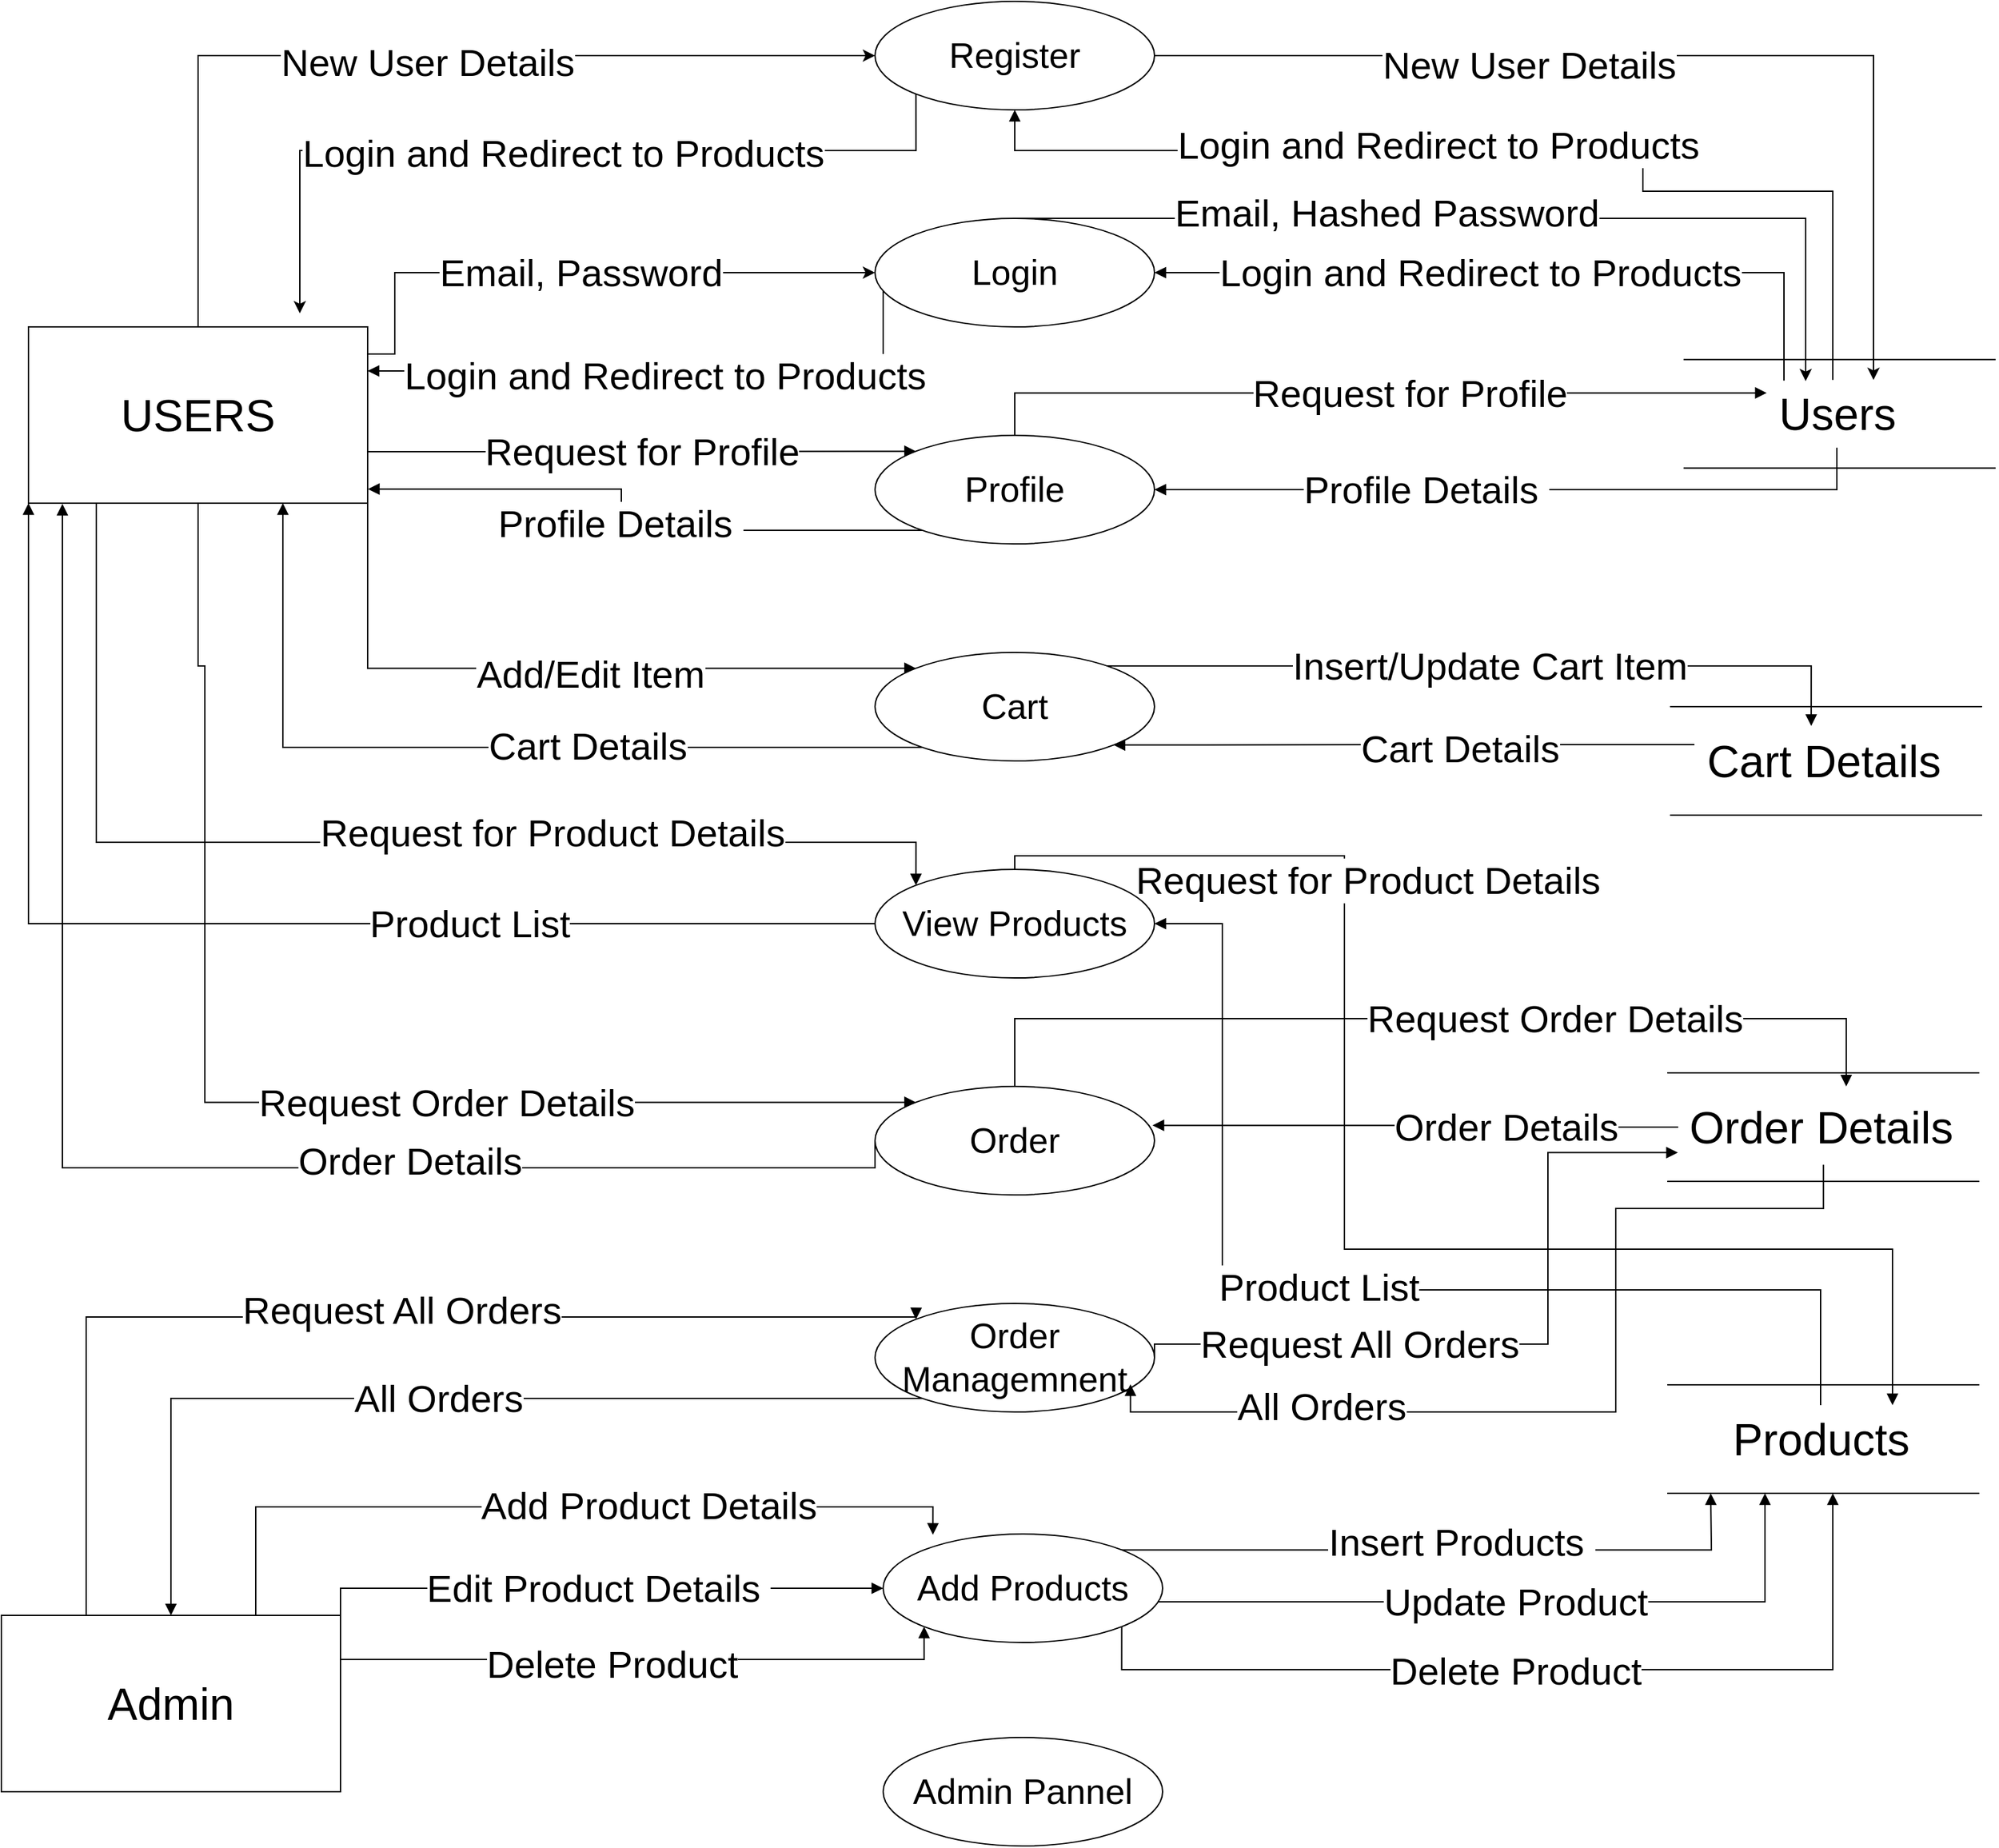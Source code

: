 <mxfile version="16.6.3" type="github">
  <diagram id="rHZXp1hUaD68bFYu-FZW" name="Page-1">
    <mxGraphModel dx="2256" dy="1464" grid="1" gridSize="10" guides="1" tooltips="1" connect="1" arrows="1" fold="1" page="1" pageScale="1" pageWidth="827" pageHeight="1169" math="0" shadow="0">
      <root>
        <mxCell id="0" />
        <mxCell id="1" parent="0" />
        <mxCell id="vq-ofFBgTo_8ThLR1Hz--29" style="edgeStyle=orthogonalEdgeStyle;rounded=0;orthogonalLoop=1;jettySize=auto;html=1;entryX=0;entryY=0.5;entryDx=0;entryDy=0;fontSize=33;" edge="1" parent="1" source="vq-ofFBgTo_8ThLR1Hz--1" target="vq-ofFBgTo_8ThLR1Hz--6">
          <mxGeometry relative="1" as="geometry">
            <Array as="points">
              <mxPoint x="-145" y="40" />
            </Array>
          </mxGeometry>
        </mxCell>
        <mxCell id="vq-ofFBgTo_8ThLR1Hz--30" value="&lt;font style=&quot;font-size: 28px&quot;&gt;New User Details&lt;/font&gt;" style="edgeLabel;html=1;align=center;verticalAlign=middle;resizable=0;points=[];fontSize=33;" vertex="1" connectable="0" parent="vq-ofFBgTo_8ThLR1Hz--29">
          <mxGeometry x="0.056" y="-3" relative="1" as="geometry">
            <mxPoint as="offset" />
          </mxGeometry>
        </mxCell>
        <mxCell id="vq-ofFBgTo_8ThLR1Hz--39" value="Email, Password" style="edgeStyle=orthogonalEdgeStyle;rounded=0;orthogonalLoop=1;jettySize=auto;html=1;fontSize=28;" edge="1" parent="1" source="vq-ofFBgTo_8ThLR1Hz--1" target="vq-ofFBgTo_8ThLR1Hz--2">
          <mxGeometry relative="1" as="geometry">
            <Array as="points">
              <mxPoint y="260" />
              <mxPoint y="200" />
            </Array>
          </mxGeometry>
        </mxCell>
        <mxCell id="vq-ofFBgTo_8ThLR1Hz--49" value="Request for Profile" style="edgeStyle=orthogonalEdgeStyle;rounded=0;orthogonalLoop=1;jettySize=auto;html=1;entryX=0;entryY=0;entryDx=0;entryDy=0;fontSize=28;startArrow=none;startFill=0;endArrow=block;endFill=1;" edge="1" parent="1" source="vq-ofFBgTo_8ThLR1Hz--1" target="vq-ofFBgTo_8ThLR1Hz--3">
          <mxGeometry relative="1" as="geometry">
            <Array as="points">
              <mxPoint x="70" y="332" />
              <mxPoint x="70" y="332" />
            </Array>
          </mxGeometry>
        </mxCell>
        <mxCell id="vq-ofFBgTo_8ThLR1Hz--58" style="edgeStyle=orthogonalEdgeStyle;rounded=0;orthogonalLoop=1;jettySize=auto;html=1;exitX=1;exitY=1;exitDx=0;exitDy=0;entryX=0;entryY=0;entryDx=0;entryDy=0;fontSize=28;startArrow=none;startFill=0;endArrow=block;endFill=1;" edge="1" parent="1" source="vq-ofFBgTo_8ThLR1Hz--1" target="vq-ofFBgTo_8ThLR1Hz--7">
          <mxGeometry relative="1" as="geometry">
            <Array as="points">
              <mxPoint x="-20" y="492" />
            </Array>
          </mxGeometry>
        </mxCell>
        <mxCell id="vq-ofFBgTo_8ThLR1Hz--59" value="Add/Edit Item" style="edgeLabel;html=1;align=center;verticalAlign=middle;resizable=0;points=[];fontSize=28;" vertex="1" connectable="0" parent="vq-ofFBgTo_8ThLR1Hz--58">
          <mxGeometry x="0.086" y="-4" relative="1" as="geometry">
            <mxPoint as="offset" />
          </mxGeometry>
        </mxCell>
        <mxCell id="vq-ofFBgTo_8ThLR1Hz--67" style="edgeStyle=orthogonalEdgeStyle;rounded=0;orthogonalLoop=1;jettySize=auto;html=1;entryX=0;entryY=0;entryDx=0;entryDy=0;fontSize=28;startArrow=none;startFill=0;endArrow=block;endFill=1;" edge="1" parent="1" source="vq-ofFBgTo_8ThLR1Hz--1" target="vq-ofFBgTo_8ThLR1Hz--4">
          <mxGeometry relative="1" as="geometry">
            <Array as="points">
              <mxPoint x="-220" y="620" />
              <mxPoint x="385" y="620" />
            </Array>
          </mxGeometry>
        </mxCell>
        <mxCell id="vq-ofFBgTo_8ThLR1Hz--68" value="Request for Product Details" style="edgeLabel;html=1;align=center;verticalAlign=middle;resizable=0;points=[];fontSize=28;" vertex="1" connectable="0" parent="vq-ofFBgTo_8ThLR1Hz--67">
          <mxGeometry x="0.323" y="7" relative="1" as="geometry">
            <mxPoint as="offset" />
          </mxGeometry>
        </mxCell>
        <mxCell id="vq-ofFBgTo_8ThLR1Hz--77" value="Request Order Details" style="edgeStyle=orthogonalEdgeStyle;rounded=0;orthogonalLoop=1;jettySize=auto;html=1;entryX=0;entryY=0;entryDx=0;entryDy=0;fontSize=28;startArrow=none;startFill=0;endArrow=block;endFill=1;" edge="1" parent="1" source="vq-ofFBgTo_8ThLR1Hz--1" target="vq-ofFBgTo_8ThLR1Hz--8">
          <mxGeometry x="0.29" relative="1" as="geometry">
            <Array as="points">
              <mxPoint x="-145" y="490" />
              <mxPoint x="-140" y="490" />
              <mxPoint x="-140" y="812" />
            </Array>
            <mxPoint x="-1" as="offset" />
          </mxGeometry>
        </mxCell>
        <mxCell id="vq-ofFBgTo_8ThLR1Hz--1" value="&lt;font style=&quot;font-size: 33px&quot;&gt;USERS&lt;/font&gt;" style="rounded=0;whiteSpace=wrap;html=1;" vertex="1" parent="1">
          <mxGeometry x="-270" y="240" width="250" height="130" as="geometry" />
        </mxCell>
        <mxCell id="vq-ofFBgTo_8ThLR1Hz--40" style="edgeStyle=orthogonalEdgeStyle;rounded=0;orthogonalLoop=1;jettySize=auto;html=1;fontSize=28;entryX=0.27;entryY=0.018;entryDx=0;entryDy=0;entryPerimeter=0;" edge="1" parent="1" source="vq-ofFBgTo_8ThLR1Hz--2" target="vq-ofFBgTo_8ThLR1Hz--18">
          <mxGeometry relative="1" as="geometry">
            <mxPoint x="1040" y="280" as="targetPoint" />
            <Array as="points">
              <mxPoint x="1040" y="160" />
            </Array>
          </mxGeometry>
        </mxCell>
        <mxCell id="vq-ofFBgTo_8ThLR1Hz--42" value="Email, Hashed Password" style="edgeLabel;html=1;align=center;verticalAlign=middle;resizable=0;points=[];fontSize=28;" vertex="1" connectable="0" parent="vq-ofFBgTo_8ThLR1Hz--40">
          <mxGeometry x="-0.22" y="4" relative="1" as="geometry">
            <mxPoint as="offset" />
          </mxGeometry>
        </mxCell>
        <mxCell id="vq-ofFBgTo_8ThLR1Hz--47" style="edgeStyle=orthogonalEdgeStyle;rounded=0;orthogonalLoop=1;jettySize=auto;html=1;fontSize=28;startArrow=none;startFill=0;endArrow=block;endFill=1;entryX=1;entryY=0.25;entryDx=0;entryDy=0;" edge="1" parent="1" source="vq-ofFBgTo_8ThLR1Hz--2" target="vq-ofFBgTo_8ThLR1Hz--1">
          <mxGeometry relative="1" as="geometry">
            <mxPoint x="10" y="370" as="targetPoint" />
            <Array as="points">
              <mxPoint x="360" y="273" />
            </Array>
          </mxGeometry>
        </mxCell>
        <mxCell id="vq-ofFBgTo_8ThLR1Hz--48" value="Login and Redirect to Products" style="edgeLabel;html=1;align=center;verticalAlign=middle;resizable=0;points=[];fontSize=28;" vertex="1" connectable="0" parent="vq-ofFBgTo_8ThLR1Hz--47">
          <mxGeometry x="0.22" y="3" relative="1" as="geometry">
            <mxPoint x="48" as="offset" />
          </mxGeometry>
        </mxCell>
        <mxCell id="vq-ofFBgTo_8ThLR1Hz--2" value="&lt;font style=&quot;font-size: 26px&quot;&gt;Login&lt;/font&gt;" style="ellipse;whiteSpace=wrap;html=1;" vertex="1" parent="1">
          <mxGeometry x="354" y="160" width="206" height="80" as="geometry" />
        </mxCell>
        <mxCell id="vq-ofFBgTo_8ThLR1Hz--50" style="edgeStyle=orthogonalEdgeStyle;rounded=0;orthogonalLoop=1;jettySize=auto;html=1;entryX=-0.017;entryY=0.193;entryDx=0;entryDy=0;entryPerimeter=0;fontSize=28;startArrow=none;startFill=0;endArrow=block;endFill=1;" edge="1" parent="1" source="vq-ofFBgTo_8ThLR1Hz--3" target="vq-ofFBgTo_8ThLR1Hz--18">
          <mxGeometry relative="1" as="geometry">
            <Array as="points">
              <mxPoint x="457" y="289" />
            </Array>
          </mxGeometry>
        </mxCell>
        <mxCell id="vq-ofFBgTo_8ThLR1Hz--51" value="Request for Profile" style="edgeLabel;html=1;align=center;verticalAlign=middle;resizable=0;points=[];fontSize=28;" vertex="1" connectable="0" parent="vq-ofFBgTo_8ThLR1Hz--50">
          <mxGeometry x="0.099" relative="1" as="geometry">
            <mxPoint as="offset" />
          </mxGeometry>
        </mxCell>
        <mxCell id="vq-ofFBgTo_8ThLR1Hz--55" style="edgeStyle=orthogonalEdgeStyle;rounded=0;orthogonalLoop=1;jettySize=auto;html=1;entryX=1.001;entryY=0.92;entryDx=0;entryDy=0;entryPerimeter=0;fontSize=28;startArrow=none;startFill=0;endArrow=block;endFill=1;" edge="1" parent="1" source="vq-ofFBgTo_8ThLR1Hz--3" target="vq-ofFBgTo_8ThLR1Hz--1">
          <mxGeometry relative="1" as="geometry">
            <Array as="points">
              <mxPoint x="167" y="390" />
              <mxPoint x="167" y="360" />
            </Array>
          </mxGeometry>
        </mxCell>
        <mxCell id="vq-ofFBgTo_8ThLR1Hz--56" value="Profile Details&amp;nbsp;" style="edgeLabel;html=1;align=center;verticalAlign=middle;resizable=0;points=[];fontSize=28;" vertex="1" connectable="0" parent="vq-ofFBgTo_8ThLR1Hz--55">
          <mxGeometry x="0.037" y="2" relative="1" as="geometry">
            <mxPoint x="1" as="offset" />
          </mxGeometry>
        </mxCell>
        <mxCell id="vq-ofFBgTo_8ThLR1Hz--3" value="&lt;font style=&quot;font-size: 26px&quot;&gt;Profile&lt;/font&gt;" style="ellipse;whiteSpace=wrap;html=1;" vertex="1" parent="1">
          <mxGeometry x="354" y="320" width="206" height="80" as="geometry" />
        </mxCell>
        <mxCell id="vq-ofFBgTo_8ThLR1Hz--69" style="edgeStyle=orthogonalEdgeStyle;rounded=0;orthogonalLoop=1;jettySize=auto;html=1;fontSize=28;startArrow=none;startFill=0;endArrow=block;endFill=1;exitX=0.5;exitY=0;exitDx=0;exitDy=0;" edge="1" parent="1" source="vq-ofFBgTo_8ThLR1Hz--4" target="vq-ofFBgTo_8ThLR1Hz--27">
          <mxGeometry relative="1" as="geometry">
            <mxPoint x="510.0" y="630" as="sourcePoint" />
            <mxPoint x="1104.091" y="1025" as="targetPoint" />
            <Array as="points">
              <mxPoint x="457" y="630" />
              <mxPoint x="700" y="630" />
              <mxPoint x="700" y="920" />
              <mxPoint x="1104" y="920" />
            </Array>
          </mxGeometry>
        </mxCell>
        <mxCell id="vq-ofFBgTo_8ThLR1Hz--70" value="&lt;span style=&quot;color: rgba(0 , 0 , 0 , 0) ; font-family: monospace ; font-size: 0px ; background-color: rgb(248 , 249 , 250)&quot;&gt;%3CmxGraphModel%3E%3Croot%3E%3CmxCell%20id%3D%220%22%2F%3E%3CmxCell%20id%3D%221%22%20parent%3D%220%22%2F%3E%3CmxCell%20id%3D%222%22%20value%3D%22Request%20for%20Product%20Details%22%20style%3D%22edgeLabel%3Bhtml%3D1%3Balign%3Dcenter%3BverticalAlign%3Dmiddle%3Bresizable%3D0%3Bpoints%3D%5B%5D%3BfontSize%3D28%3B%22%20vertex%3D%221%22%20connectable%3D%220%22%20parent%3D%221%22%3E%3CmxGeometry%20x%3D%22-19.819%22%20y%3D%22964.609%22%20as%3D%22geometry%22%2F%3E%3C%2FmxCell%3E%3C%2Froot%3E%3C%2FmxGraphModel%3E&lt;/span&gt;&lt;span style=&quot;color: rgba(0 , 0 , 0 , 0) ; font-family: monospace ; font-size: 0px ; background-color: rgb(248 , 249 , 250)&quot;&gt;%3CmxGraphModel%3E%3Croot%3E%3CmxCell%20id%3D%220%22%2F%3E%3CmxCell%20id%3D%221%22%20parent%3D%220%22%2F%3E%3CmxCell%20id%3D%222%22%20value%3D%22Request%20for%20Product%20Details%22%20style%3D%22edgeLabel%3Bhtml%3D1%3Balign%3Dcenter%3BverticalAlign%3Dmiddle%3Bresizable%3D0%3Bpoints%3D%5B%5D%3BfontSize%3D28%3B%22%20vertex%3D%221%22%20connectable%3D%220%22%20parent%3D%221%22%3E%3CmxGeometry%20x%3D%22-19.819%22%20y%3D%22964.609%22%20as%3D%22geometry%22%2F%3E%3C%2FmxCell%3E%3C%2Froot%3E%3C%2FmxGraphModel%3E&lt;/span&gt;&lt;span style=&quot;color: rgba(0 , 0 , 0 , 0) ; font-family: monospace ; font-size: 0px ; background-color: rgb(248 , 249 , 250)&quot;&gt;%3CmxGraphModel%3E%3Croot%3E%3CmxCell%20id%3D%220%22%2F%3E%3CmxCell%20id%3D%221%22%20parent%3D%220%22%2F%3E%3CmxCell%20id%3D%222%22%20value%3D%22Request%20for%20Product%20Details%22%20style%3D%22edgeLabel%3Bhtml%3D1%3Balign%3Dcenter%3BverticalAlign%3Dmiddle%3Bresizable%3D0%3Bpoints%3D%5B%5D%3BfontSize%3D28%3B%22%20vertex%3D%221%22%20connectable%3D%220%22%20parent%3D%221%22%3E%3CmxGeometry%20x%3D%22-19.819%22%20y%3D%22964.609%22%20as%3D%22geometry%22%2F%3E%3C%2FmxCell%3E%3C%2Froot%3E%3C%2FmxGraphModel%3E&lt;/span&gt;" style="edgeLabel;html=1;align=center;verticalAlign=middle;resizable=0;points=[];fontSize=28;" vertex="1" connectable="0" parent="vq-ofFBgTo_8ThLR1Hz--69">
          <mxGeometry x="-0.148" y="1" relative="1" as="geometry">
            <mxPoint as="offset" />
          </mxGeometry>
        </mxCell>
        <mxCell id="vq-ofFBgTo_8ThLR1Hz--71" value="Request for Product Details" style="edgeLabel;html=1;align=center;verticalAlign=middle;resizable=0;points=[];fontSize=28;" vertex="1" connectable="0" parent="vq-ofFBgTo_8ThLR1Hz--69">
          <mxGeometry x="-0.042" y="-4" relative="1" as="geometry">
            <mxPoint x="21" y="-238" as="offset" />
          </mxGeometry>
        </mxCell>
        <mxCell id="vq-ofFBgTo_8ThLR1Hz--74" style="edgeStyle=orthogonalEdgeStyle;rounded=0;orthogonalLoop=1;jettySize=auto;html=1;exitX=0;exitY=0.5;exitDx=0;exitDy=0;entryX=0;entryY=1;entryDx=0;entryDy=0;fontSize=28;startArrow=none;startFill=0;endArrow=block;endFill=1;" edge="1" parent="1" source="vq-ofFBgTo_8ThLR1Hz--4" target="vq-ofFBgTo_8ThLR1Hz--1">
          <mxGeometry relative="1" as="geometry">
            <Array as="points">
              <mxPoint x="-270" y="680" />
            </Array>
          </mxGeometry>
        </mxCell>
        <mxCell id="vq-ofFBgTo_8ThLR1Hz--75" value="&lt;span style=&quot;color: rgba(0 , 0 , 0 , 0) ; font-family: monospace ; font-size: 0px ; background-color: rgb(248 , 249 , 250)&quot;&gt;%3CmxGraphModel%3E%3Croot%3E%3CmxCell%20id%3D%220%22%2F%3E%3CmxCell%20id%3D%221%22%20parent%3D%220%22%2F%3E%3CmxCell%20id%3D%222%22%20value%3D%22Product%20List%22%20style%3D%22edgeLabel%3Bhtml%3D1%3Balign%3Dcenter%3BverticalAlign%3Dmiddle%3Bresizable%3D0%3Bpoints%3D%5B%5D%3BfontSize%3D28%3B%22%20vertex%3D%221%22%20connectable%3D%220%22%20parent%3D%221%22%3E%3CmxGeometry%20x%3D%22787.909%22%20y%3D%221058%22%20as%3D%22geometry%22%2F%3E%3C%2FmxCell%3E%3C%2Froot%3E%3C%2FmxGraphModel%3E&lt;/span&gt;" style="edgeLabel;html=1;align=center;verticalAlign=middle;resizable=0;points=[];fontSize=28;" vertex="1" connectable="0" parent="vq-ofFBgTo_8ThLR1Hz--74">
          <mxGeometry x="-0.414" relative="1" as="geometry">
            <mxPoint x="1" as="offset" />
          </mxGeometry>
        </mxCell>
        <mxCell id="vq-ofFBgTo_8ThLR1Hz--76" value="Product List" style="edgeLabel;html=1;align=center;verticalAlign=middle;resizable=0;points=[];fontSize=28;" vertex="1" connectable="0" parent="vq-ofFBgTo_8ThLR1Hz--74">
          <mxGeometry x="-0.356" relative="1" as="geometry">
            <mxPoint x="1" as="offset" />
          </mxGeometry>
        </mxCell>
        <mxCell id="vq-ofFBgTo_8ThLR1Hz--4" value="&lt;font style=&quot;font-size: 26px&quot;&gt;View Products&lt;/font&gt;" style="ellipse;whiteSpace=wrap;html=1;" vertex="1" parent="1">
          <mxGeometry x="354" y="640" width="206" height="80" as="geometry" />
        </mxCell>
        <mxCell id="vq-ofFBgTo_8ThLR1Hz--94" style="edgeStyle=orthogonalEdgeStyle;rounded=0;orthogonalLoop=1;jettySize=auto;html=1;exitX=1;exitY=0;exitDx=0;exitDy=0;fontSize=28;startArrow=none;startFill=0;endArrow=block;endFill=1;" edge="1" parent="1" source="vq-ofFBgTo_8ThLR1Hz--5">
          <mxGeometry relative="1" as="geometry">
            <mxPoint x="970" y="1100" as="targetPoint" />
          </mxGeometry>
        </mxCell>
        <mxCell id="vq-ofFBgTo_8ThLR1Hz--95" value="Insert Products&amp;nbsp;" style="edgeLabel;html=1;align=center;verticalAlign=middle;resizable=0;points=[];fontSize=28;" vertex="1" connectable="0" parent="vq-ofFBgTo_8ThLR1Hz--94">
          <mxGeometry x="0.052" y="6" relative="1" as="geometry">
            <mxPoint x="-1" as="offset" />
          </mxGeometry>
        </mxCell>
        <mxCell id="vq-ofFBgTo_8ThLR1Hz--97" value="Update Product" style="edgeStyle=orthogonalEdgeStyle;rounded=0;orthogonalLoop=1;jettySize=auto;html=1;fontSize=28;startArrow=none;startFill=0;endArrow=block;endFill=1;" edge="1" parent="1" source="vq-ofFBgTo_8ThLR1Hz--5">
          <mxGeometry relative="1" as="geometry">
            <mxPoint x="1010" y="1100" as="targetPoint" />
            <Array as="points">
              <mxPoint x="1010" y="1180" />
            </Array>
          </mxGeometry>
        </mxCell>
        <mxCell id="vq-ofFBgTo_8ThLR1Hz--100" style="edgeStyle=orthogonalEdgeStyle;rounded=0;orthogonalLoop=1;jettySize=auto;html=1;exitX=1;exitY=1;exitDx=0;exitDy=0;fontSize=28;startArrow=none;startFill=0;endArrow=block;endFill=1;" edge="1" parent="1" source="vq-ofFBgTo_8ThLR1Hz--5">
          <mxGeometry relative="1" as="geometry">
            <mxPoint x="1060" y="1100" as="targetPoint" />
            <Array as="points">
              <mxPoint x="535" y="1230" />
              <mxPoint x="1060" y="1230" />
            </Array>
          </mxGeometry>
        </mxCell>
        <mxCell id="vq-ofFBgTo_8ThLR1Hz--101" value="Delete Product" style="edgeLabel;html=1;align=center;verticalAlign=middle;resizable=0;points=[];fontSize=28;" vertex="1" connectable="0" parent="vq-ofFBgTo_8ThLR1Hz--100">
          <mxGeometry x="-0.062" y="-1" relative="1" as="geometry">
            <mxPoint as="offset" />
          </mxGeometry>
        </mxCell>
        <mxCell id="vq-ofFBgTo_8ThLR1Hz--5" value="&lt;font style=&quot;font-size: 26px&quot;&gt;Add Products&lt;/font&gt;" style="ellipse;whiteSpace=wrap;html=1;" vertex="1" parent="1">
          <mxGeometry x="360" y="1130" width="206" height="80" as="geometry" />
        </mxCell>
        <mxCell id="vq-ofFBgTo_8ThLR1Hz--31" style="edgeStyle=orthogonalEdgeStyle;rounded=0;orthogonalLoop=1;jettySize=auto;html=1;fontSize=28;" edge="1" parent="1" source="vq-ofFBgTo_8ThLR1Hz--6" target="vq-ofFBgTo_8ThLR1Hz--18">
          <mxGeometry relative="1" as="geometry">
            <mxPoint x="1070" y="260" as="targetPoint" />
            <Array as="points">
              <mxPoint x="1090" y="40" />
            </Array>
          </mxGeometry>
        </mxCell>
        <mxCell id="vq-ofFBgTo_8ThLR1Hz--32" value="New User Details" style="edgeLabel;html=1;align=center;verticalAlign=middle;resizable=0;points=[];fontSize=28;" vertex="1" connectable="0" parent="vq-ofFBgTo_8ThLR1Hz--31">
          <mxGeometry x="-0.282" y="-7" relative="1" as="geometry">
            <mxPoint as="offset" />
          </mxGeometry>
        </mxCell>
        <mxCell id="vq-ofFBgTo_8ThLR1Hz--36" style="edgeStyle=orthogonalEdgeStyle;rounded=0;orthogonalLoop=1;jettySize=auto;html=1;exitX=0;exitY=1;exitDx=0;exitDy=0;fontSize=28;" edge="1" parent="1" source="vq-ofFBgTo_8ThLR1Hz--6">
          <mxGeometry relative="1" as="geometry">
            <mxPoint x="-70" y="230" as="targetPoint" />
            <Array as="points">
              <mxPoint x="385" y="110" />
              <mxPoint x="-70" y="110" />
            </Array>
          </mxGeometry>
        </mxCell>
        <mxCell id="vq-ofFBgTo_8ThLR1Hz--37" value="Login and Redirect to Products" style="edgeLabel;html=1;align=center;verticalAlign=middle;resizable=0;points=[];fontSize=28;" vertex="1" connectable="0" parent="vq-ofFBgTo_8ThLR1Hz--36">
          <mxGeometry x="-0.019" y="2" relative="1" as="geometry">
            <mxPoint as="offset" />
          </mxGeometry>
        </mxCell>
        <mxCell id="vq-ofFBgTo_8ThLR1Hz--6" value="&lt;font style=&quot;font-size: 26px&quot;&gt;Register&lt;/font&gt;" style="ellipse;whiteSpace=wrap;html=1;" vertex="1" parent="1">
          <mxGeometry x="354" width="206" height="80" as="geometry" />
        </mxCell>
        <mxCell id="vq-ofFBgTo_8ThLR1Hz--60" value="Insert/Update Cart Item" style="edgeStyle=orthogonalEdgeStyle;rounded=0;orthogonalLoop=1;jettySize=auto;html=1;entryX=0.453;entryY=-0.016;entryDx=0;entryDy=0;entryPerimeter=0;fontSize=28;startArrow=none;startFill=0;endArrow=block;endFill=1;" edge="1" parent="1" source="vq-ofFBgTo_8ThLR1Hz--7" target="vq-ofFBgTo_8ThLR1Hz--21">
          <mxGeometry relative="1" as="geometry">
            <Array as="points">
              <mxPoint x="1044" y="490" />
            </Array>
          </mxGeometry>
        </mxCell>
        <mxCell id="vq-ofFBgTo_8ThLR1Hz--63" style="edgeStyle=orthogonalEdgeStyle;rounded=0;orthogonalLoop=1;jettySize=auto;html=1;entryX=0.75;entryY=1;entryDx=0;entryDy=0;fontSize=28;startArrow=none;startFill=0;endArrow=block;endFill=1;" edge="1" parent="1" source="vq-ofFBgTo_8ThLR1Hz--7" target="vq-ofFBgTo_8ThLR1Hz--1">
          <mxGeometry relative="1" as="geometry">
            <Array as="points">
              <mxPoint x="-83" y="550" />
            </Array>
          </mxGeometry>
        </mxCell>
        <mxCell id="vq-ofFBgTo_8ThLR1Hz--64" value="&lt;span style=&quot;color: rgba(0 , 0 , 0 , 0) ; font-family: monospace ; font-size: 0px ; background-color: rgb(248 , 249 , 250)&quot;&gt;%3CmxGraphModel%3E%3Croot%3E%3CmxCell%20id%3D%220%22%2F%3E%3CmxCell%20id%3D%221%22%20parent%3D%220%22%2F%3E%3CmxCell%20id%3D%222%22%20value%3D%22Cart%20Details%22%20style%3D%22edgeLabel%3Bhtml%3D1%3Balign%3Dcenter%3BverticalAlign%3Dmiddle%3Bresizable%3D0%3Bpoints%3D%5B%5D%3BfontSize%3D28%3B%22%20vertex%3D%221%22%20connectable%3D%220%22%20parent%3D%221%22%3E%3CmxGeometry%20x%3D%22779.0%22%20y%3D%22563%22%20as%3D%22geometry%22%2F%3E%3C%2FmxCell%3E%3C%2Froot%3E%3C%2FmxGraphModel%3E&lt;/span&gt;&lt;span style=&quot;color: rgba(0 , 0 , 0 , 0) ; font-family: monospace ; font-size: 0px ; background-color: rgb(248 , 249 , 250)&quot;&gt;%3CmxGraphModel%3E%3Croot%3E%3CmxCell%20id%3D%220%22%2F%3E%3CmxCell%20id%3D%221%22%20parent%3D%220%22%2F%3E%3CmxCell%20id%3D%222%22%20value%3D%22Cart%20Details%22%20style%3D%22edgeLabel%3Bhtml%3D1%3Balign%3Dcenter%3BverticalAlign%3Dmiddle%3Bresizable%3D0%3Bpoints%3D%5B%5D%3BfontSize%3D28%3B%22%20vertex%3D%221%22%20connectable%3D%220%22%20parent%3D%221%22%3E%3CmxGeometry%20x%3D%22779.0%22%20y%3D%22563%22%20as%3D%22geometry%22%2F%3E%3C%2FmxCell%3E%3C%2Froot%3E%3C%2FmxGraphModel%3Ecc&lt;/span&gt;" style="edgeLabel;html=1;align=center;verticalAlign=middle;resizable=0;points=[];fontSize=28;" vertex="1" connectable="0" parent="vq-ofFBgTo_8ThLR1Hz--63">
          <mxGeometry x="-0.326" y="2" relative="1" as="geometry">
            <mxPoint x="1" as="offset" />
          </mxGeometry>
        </mxCell>
        <mxCell id="vq-ofFBgTo_8ThLR1Hz--65" value="Cart Details" style="edgeLabel;html=1;align=center;verticalAlign=middle;resizable=0;points=[];fontSize=28;" vertex="1" connectable="0" parent="vq-ofFBgTo_8ThLR1Hz--63">
          <mxGeometry x="-0.237" y="-1" relative="1" as="geometry">
            <mxPoint x="1" as="offset" />
          </mxGeometry>
        </mxCell>
        <mxCell id="vq-ofFBgTo_8ThLR1Hz--7" value="&lt;font style=&quot;font-size: 26px&quot;&gt;Cart&lt;/font&gt;" style="ellipse;whiteSpace=wrap;html=1;" vertex="1" parent="1">
          <mxGeometry x="354" y="480" width="206" height="80" as="geometry" />
        </mxCell>
        <mxCell id="vq-ofFBgTo_8ThLR1Hz--78" value="Request Order Details" style="edgeStyle=orthogonalEdgeStyle;rounded=0;orthogonalLoop=1;jettySize=auto;html=1;entryX=0.59;entryY=-0.1;entryDx=0;entryDy=0;entryPerimeter=0;fontSize=28;startArrow=none;startFill=0;endArrow=block;endFill=1;" edge="1" parent="1" source="vq-ofFBgTo_8ThLR1Hz--8" target="vq-ofFBgTo_8ThLR1Hz--24">
          <mxGeometry x="0.257" relative="1" as="geometry">
            <Array as="points">
              <mxPoint x="457" y="750" />
              <mxPoint x="1070" y="750" />
            </Array>
            <mxPoint as="offset" />
          </mxGeometry>
        </mxCell>
        <mxCell id="vq-ofFBgTo_8ThLR1Hz--80" style="edgeStyle=orthogonalEdgeStyle;rounded=0;orthogonalLoop=1;jettySize=auto;html=1;exitX=0;exitY=0.5;exitDx=0;exitDy=0;entryX=0.1;entryY=1.004;entryDx=0;entryDy=0;entryPerimeter=0;fontSize=28;startArrow=none;startFill=0;endArrow=block;endFill=1;" edge="1" parent="1" source="vq-ofFBgTo_8ThLR1Hz--8" target="vq-ofFBgTo_8ThLR1Hz--1">
          <mxGeometry relative="1" as="geometry">
            <Array as="points">
              <mxPoint x="354" y="860" />
              <mxPoint x="-245" y="860" />
            </Array>
          </mxGeometry>
        </mxCell>
        <mxCell id="vq-ofFBgTo_8ThLR1Hz--81" value="Order Details" style="edgeLabel;html=1;align=center;verticalAlign=middle;resizable=0;points=[];fontSize=28;" vertex="1" connectable="0" parent="vq-ofFBgTo_8ThLR1Hz--80">
          <mxGeometry x="-0.477" y="5" relative="1" as="geometry">
            <mxPoint x="-73" y="-10" as="offset" />
          </mxGeometry>
        </mxCell>
        <mxCell id="vq-ofFBgTo_8ThLR1Hz--8" value="&lt;font style=&quot;font-size: 26px&quot;&gt;Order&lt;/font&gt;" style="ellipse;whiteSpace=wrap;html=1;" vertex="1" parent="1">
          <mxGeometry x="354" y="800" width="206" height="80" as="geometry" />
        </mxCell>
        <mxCell id="vq-ofFBgTo_8ThLR1Hz--9" value="&lt;font style=&quot;font-size: 26px&quot;&gt;Admin Pannel&lt;/font&gt;" style="ellipse;whiteSpace=wrap;html=1;" vertex="1" parent="1">
          <mxGeometry x="360" y="1280" width="206" height="80" as="geometry" />
        </mxCell>
        <mxCell id="vq-ofFBgTo_8ThLR1Hz--85" style="edgeStyle=orthogonalEdgeStyle;rounded=0;orthogonalLoop=1;jettySize=auto;html=1;exitX=1;exitY=0.5;exitDx=0;exitDy=0;entryX=-0.001;entryY=0.875;entryDx=0;entryDy=0;entryPerimeter=0;fontSize=28;startArrow=none;startFill=0;endArrow=block;endFill=1;" edge="1" parent="1" source="vq-ofFBgTo_8ThLR1Hz--12" target="vq-ofFBgTo_8ThLR1Hz--24">
          <mxGeometry relative="1" as="geometry">
            <Array as="points">
              <mxPoint x="560" y="990" />
              <mxPoint x="850" y="990" />
              <mxPoint x="850" y="849" />
            </Array>
          </mxGeometry>
        </mxCell>
        <mxCell id="vq-ofFBgTo_8ThLR1Hz--87" value="&lt;span style=&quot;color: rgba(0 , 0 , 0 , 0) ; font-family: monospace ; font-size: 0px ; background-color: rgb(248 , 249 , 250)&quot;&gt;%3CmxGraphModel%3E%3Croot%3E%3CmxCell%20id%3D%220%22%2F%3E%3CmxCell%20id%3D%221%22%20parent%3D%220%22%2F%3E%3CmxCell%20id%3D%222%22%20value%3D%22Request%20All%20Orders%22%20style%3D%22edgeLabel%3Bhtml%3D1%3Balign%3Dcenter%3BverticalAlign%3Dmiddle%3Bresizable%3D0%3Bpoints%3D%5B%5D%3BfontSize%3D28%3B%22%20vertex%3D%221%22%20connectable%3D%220%22%20parent%3D%221%22%3E%3CmxGeometry%20x%3D%224.455%22%20y%3D%22965%22%20as%3D%22geometry%22%2F%3E%3C%2FmxCell%3E%3C%2Froot%3E%3C%2FmxGraphModel%3ERequest&amp;nbsp;&lt;/span&gt;" style="edgeLabel;html=1;align=center;verticalAlign=middle;resizable=0;points=[];fontSize=28;" vertex="1" connectable="0" parent="vq-ofFBgTo_8ThLR1Hz--85">
          <mxGeometry x="-0.768" y="-1" relative="1" as="geometry">
            <mxPoint as="offset" />
          </mxGeometry>
        </mxCell>
        <mxCell id="vq-ofFBgTo_8ThLR1Hz--88" value="Request All Orders" style="edgeLabel;html=1;align=center;verticalAlign=middle;resizable=0;points=[];fontSize=28;" vertex="1" connectable="0" parent="vq-ofFBgTo_8ThLR1Hz--85">
          <mxGeometry x="-0.552" y="-3" relative="1" as="geometry">
            <mxPoint x="40" y="-3" as="offset" />
          </mxGeometry>
        </mxCell>
        <mxCell id="vq-ofFBgTo_8ThLR1Hz--91" value="All Orders" style="edgeStyle=orthogonalEdgeStyle;rounded=0;orthogonalLoop=1;jettySize=auto;html=1;entryX=0.5;entryY=0;entryDx=0;entryDy=0;fontSize=28;startArrow=none;startFill=0;endArrow=block;endFill=1;" edge="1" parent="1" source="vq-ofFBgTo_8ThLR1Hz--12" target="vq-ofFBgTo_8ThLR1Hz--14">
          <mxGeometry relative="1" as="geometry">
            <Array as="points">
              <mxPoint x="-165" y="1030" />
            </Array>
          </mxGeometry>
        </mxCell>
        <mxCell id="vq-ofFBgTo_8ThLR1Hz--12" value="&lt;font style=&quot;font-size: 26px&quot;&gt;Order Managemnent&lt;/font&gt;&lt;span style=&quot;color: rgba(0 , 0 , 0 , 0) ; font-family: monospace ; font-size: 0px&quot;&gt;%3CmxGraphModel%3E%3Croot%3E%3CmxCell%20id%3D%220%22%2F%3E%3CmxCell%20id%3D%221%22%20parent%3D%220%22%2F%3E%3CmxCell%20id%3D%222%22%20value%3D%22%26lt%3Bfont%20style%3D%26quot%3Bfont-size%3A%2026px%26quot%3B%26gt%3BAdmin%20Pannel%26lt%3B%2Ffont%26gt%3B%22%20style%3D%22ellipse%3BwhiteSpace%3Dwrap%3Bhtml%3D1%3B%22%20vertex%3D%221%22%20parent%3D%221%22%3E%3CmxGeometry%20x%3D%22354%22%20y%3D%221120%22%20width%3D%22206%22%20height%3D%2280%22%20as%3D%22geometry%22%2F%3E%3C%2FmxCell%3E%3C%2Froot%3E%3C%2FmxGraphModel%3E&lt;/span&gt;" style="ellipse;whiteSpace=wrap;html=1;" vertex="1" parent="1">
          <mxGeometry x="354" y="960" width="206" height="80" as="geometry" />
        </mxCell>
        <mxCell id="vq-ofFBgTo_8ThLR1Hz--82" style="edgeStyle=orthogonalEdgeStyle;rounded=0;orthogonalLoop=1;jettySize=auto;html=1;exitX=0.25;exitY=0;exitDx=0;exitDy=0;entryX=0;entryY=0;entryDx=0;entryDy=0;fontSize=28;startArrow=none;startFill=0;endArrow=block;endFill=1;" edge="1" parent="1" source="vq-ofFBgTo_8ThLR1Hz--14" target="vq-ofFBgTo_8ThLR1Hz--12">
          <mxGeometry relative="1" as="geometry">
            <Array as="points">
              <mxPoint x="-227" y="970" />
              <mxPoint x="385" y="970" />
            </Array>
          </mxGeometry>
        </mxCell>
        <mxCell id="vq-ofFBgTo_8ThLR1Hz--84" value="Request All Orders" style="edgeLabel;html=1;align=center;verticalAlign=middle;resizable=0;points=[];fontSize=28;" vertex="1" connectable="0" parent="vq-ofFBgTo_8ThLR1Hz--82">
          <mxGeometry x="0.083" y="5" relative="1" as="geometry">
            <mxPoint x="1" as="offset" />
          </mxGeometry>
        </mxCell>
        <mxCell id="vq-ofFBgTo_8ThLR1Hz--92" style="edgeStyle=orthogonalEdgeStyle;rounded=0;orthogonalLoop=1;jettySize=auto;html=1;exitX=0.75;exitY=0;exitDx=0;exitDy=0;entryX=0.178;entryY=0.007;entryDx=0;entryDy=0;entryPerimeter=0;fontSize=28;startArrow=none;startFill=0;endArrow=block;endFill=1;" edge="1" parent="1" source="vq-ofFBgTo_8ThLR1Hz--14" target="vq-ofFBgTo_8ThLR1Hz--5">
          <mxGeometry relative="1" as="geometry" />
        </mxCell>
        <mxCell id="vq-ofFBgTo_8ThLR1Hz--93" value="Add Product Details" style="edgeLabel;html=1;align=center;verticalAlign=middle;resizable=0;points=[];fontSize=28;" vertex="1" connectable="0" parent="vq-ofFBgTo_8ThLR1Hz--92">
          <mxGeometry x="0.234" y="1" relative="1" as="geometry">
            <mxPoint x="-1" as="offset" />
          </mxGeometry>
        </mxCell>
        <mxCell id="vq-ofFBgTo_8ThLR1Hz--96" value="Edit Product Details&amp;nbsp;" style="edgeStyle=orthogonalEdgeStyle;rounded=0;orthogonalLoop=1;jettySize=auto;html=1;exitX=1;exitY=0;exitDx=0;exitDy=0;entryX=0;entryY=0.5;entryDx=0;entryDy=0;fontSize=28;startArrow=none;startFill=0;endArrow=block;endFill=1;" edge="1" parent="1" source="vq-ofFBgTo_8ThLR1Hz--14" target="vq-ofFBgTo_8ThLR1Hz--5">
          <mxGeometry relative="1" as="geometry" />
        </mxCell>
        <mxCell id="vq-ofFBgTo_8ThLR1Hz--98" style="edgeStyle=orthogonalEdgeStyle;rounded=0;orthogonalLoop=1;jettySize=auto;html=1;exitX=1;exitY=0.25;exitDx=0;exitDy=0;entryX=0;entryY=1;entryDx=0;entryDy=0;fontSize=28;startArrow=none;startFill=0;endArrow=block;endFill=1;" edge="1" parent="1" source="vq-ofFBgTo_8ThLR1Hz--14" target="vq-ofFBgTo_8ThLR1Hz--5">
          <mxGeometry relative="1" as="geometry">
            <Array as="points">
              <mxPoint x="391" y="1223" />
            </Array>
          </mxGeometry>
        </mxCell>
        <mxCell id="vq-ofFBgTo_8ThLR1Hz--99" value="Delete Product" style="edgeLabel;html=1;align=center;verticalAlign=middle;resizable=0;points=[];fontSize=28;" vertex="1" connectable="0" parent="vq-ofFBgTo_8ThLR1Hz--98">
          <mxGeometry x="0.201" y="-3" relative="1" as="geometry">
            <mxPoint x="-73" as="offset" />
          </mxGeometry>
        </mxCell>
        <mxCell id="vq-ofFBgTo_8ThLR1Hz--14" value="&lt;span style=&quot;font-size: 33px&quot;&gt;Admin&lt;/span&gt;" style="rounded=0;whiteSpace=wrap;html=1;" vertex="1" parent="1">
          <mxGeometry x="-290" y="1190" width="250" height="130" as="geometry" />
        </mxCell>
        <mxCell id="vq-ofFBgTo_8ThLR1Hz--16" value="" style="endArrow=none;html=1;rounded=0;fontSize=33;" edge="1" parent="1">
          <mxGeometry width="50" height="50" relative="1" as="geometry">
            <mxPoint x="950" y="264.09" as="sourcePoint" />
            <mxPoint x="1180" y="264.09" as="targetPoint" />
          </mxGeometry>
        </mxCell>
        <mxCell id="vq-ofFBgTo_8ThLR1Hz--17" value="" style="endArrow=none;html=1;rounded=0;fontSize=33;" edge="1" parent="1">
          <mxGeometry width="50" height="50" relative="1" as="geometry">
            <mxPoint x="950" y="344.09" as="sourcePoint" />
            <mxPoint x="1180" y="344.09" as="targetPoint" />
          </mxGeometry>
        </mxCell>
        <mxCell id="vq-ofFBgTo_8ThLR1Hz--33" style="edgeStyle=orthogonalEdgeStyle;rounded=0;orthogonalLoop=1;jettySize=auto;html=1;fontSize=28;entryX=0.5;entryY=1;entryDx=0;entryDy=0;startArrow=none;startFill=0;endArrow=block;endFill=1;" edge="1" parent="1" source="vq-ofFBgTo_8ThLR1Hz--18" target="vq-ofFBgTo_8ThLR1Hz--6">
          <mxGeometry relative="1" as="geometry">
            <mxPoint x="1060" y="270" as="sourcePoint" />
            <mxPoint x="480" y="90" as="targetPoint" />
            <Array as="points">
              <mxPoint x="1060" y="140" />
              <mxPoint x="920" y="140" />
              <mxPoint x="920" y="110" />
              <mxPoint x="457" y="110" />
            </Array>
          </mxGeometry>
        </mxCell>
        <mxCell id="vq-ofFBgTo_8ThLR1Hz--34" value="Login and Redirect to Products" style="edgeLabel;html=1;align=center;verticalAlign=middle;resizable=0;points=[];fontSize=28;" vertex="1" connectable="0" parent="vq-ofFBgTo_8ThLR1Hz--33">
          <mxGeometry x="0.147" y="-4" relative="1" as="geometry">
            <mxPoint as="offset" />
          </mxGeometry>
        </mxCell>
        <mxCell id="vq-ofFBgTo_8ThLR1Hz--43" style="edgeStyle=orthogonalEdgeStyle;rounded=0;orthogonalLoop=1;jettySize=auto;html=1;fontSize=28;startArrow=none;startFill=0;endArrow=block;endFill=1;entryX=1;entryY=0.5;entryDx=0;entryDy=0;exitX=0.11;exitY=0.011;exitDx=0;exitDy=0;exitPerimeter=0;" edge="1" parent="1" source="vq-ofFBgTo_8ThLR1Hz--18" target="vq-ofFBgTo_8ThLR1Hz--2">
          <mxGeometry relative="1" as="geometry">
            <mxPoint x="870" y="220" as="targetPoint" />
          </mxGeometry>
        </mxCell>
        <mxCell id="vq-ofFBgTo_8ThLR1Hz--44" value="Login and Redirect to Products" style="edgeLabel;html=1;align=center;verticalAlign=middle;resizable=0;points=[];fontSize=28;" vertex="1" connectable="0" parent="vq-ofFBgTo_8ThLR1Hz--43">
          <mxGeometry x="0.397" y="1" relative="1" as="geometry">
            <mxPoint x="76" y="-1" as="offset" />
          </mxGeometry>
        </mxCell>
        <mxCell id="vq-ofFBgTo_8ThLR1Hz--52" style="edgeStyle=orthogonalEdgeStyle;rounded=0;orthogonalLoop=1;jettySize=auto;html=1;entryX=1;entryY=0.5;entryDx=0;entryDy=0;fontSize=28;startArrow=none;startFill=0;endArrow=block;endFill=1;" edge="1" parent="1" source="vq-ofFBgTo_8ThLR1Hz--18" target="vq-ofFBgTo_8ThLR1Hz--3">
          <mxGeometry relative="1" as="geometry">
            <Array as="points">
              <mxPoint x="1063" y="360" />
            </Array>
          </mxGeometry>
        </mxCell>
        <mxCell id="vq-ofFBgTo_8ThLR1Hz--53" value="Profile Details&amp;nbsp;" style="edgeLabel;html=1;align=center;verticalAlign=middle;resizable=0;points=[];fontSize=28;" vertex="1" connectable="0" parent="vq-ofFBgTo_8ThLR1Hz--52">
          <mxGeometry x="-0.125" y="-6" relative="1" as="geometry">
            <mxPoint x="-101" y="6" as="offset" />
          </mxGeometry>
        </mxCell>
        <mxCell id="vq-ofFBgTo_8ThLR1Hz--18" value="Users" style="text;html=1;align=center;verticalAlign=middle;resizable=0;points=[];autosize=1;strokeColor=none;fillColor=none;fontSize=33;" vertex="1" parent="1">
          <mxGeometry x="1013" y="279.09" width="100" height="50" as="geometry" />
        </mxCell>
        <mxCell id="vq-ofFBgTo_8ThLR1Hz--19" value="" style="endArrow=none;html=1;rounded=0;fontSize=33;" edge="1" parent="1">
          <mxGeometry width="50" height="50" relative="1" as="geometry">
            <mxPoint x="940" y="520.0" as="sourcePoint" />
            <mxPoint x="1170" y="520.0" as="targetPoint" />
          </mxGeometry>
        </mxCell>
        <mxCell id="vq-ofFBgTo_8ThLR1Hz--20" value="" style="endArrow=none;html=1;rounded=0;fontSize=33;" edge="1" parent="1">
          <mxGeometry width="50" height="50" relative="1" as="geometry">
            <mxPoint x="940" y="600.0" as="sourcePoint" />
            <mxPoint x="1170" y="600.0" as="targetPoint" />
          </mxGeometry>
        </mxCell>
        <mxCell id="vq-ofFBgTo_8ThLR1Hz--61" style="edgeStyle=orthogonalEdgeStyle;rounded=0;orthogonalLoop=1;jettySize=auto;html=1;entryX=1;entryY=1;entryDx=0;entryDy=0;fontSize=28;startArrow=none;startFill=0;endArrow=block;endFill=1;" edge="1" parent="1" source="vq-ofFBgTo_8ThLR1Hz--21" target="vq-ofFBgTo_8ThLR1Hz--7">
          <mxGeometry relative="1" as="geometry">
            <Array as="points">
              <mxPoint x="780" y="548" />
              <mxPoint x="780" y="548" />
            </Array>
          </mxGeometry>
        </mxCell>
        <mxCell id="vq-ofFBgTo_8ThLR1Hz--62" value="Cart Details" style="edgeLabel;html=1;align=center;verticalAlign=middle;resizable=0;points=[];fontSize=28;" vertex="1" connectable="0" parent="vq-ofFBgTo_8ThLR1Hz--61">
          <mxGeometry x="-0.184" y="3" relative="1" as="geometry">
            <mxPoint x="1" as="offset" />
          </mxGeometry>
        </mxCell>
        <mxCell id="vq-ofFBgTo_8ThLR1Hz--21" value="Cart Details" style="text;html=1;align=center;verticalAlign=middle;resizable=0;points=[];autosize=1;strokeColor=none;fillColor=none;fontSize=33;" vertex="1" parent="1">
          <mxGeometry x="958" y="535" width="190" height="50" as="geometry" />
        </mxCell>
        <mxCell id="vq-ofFBgTo_8ThLR1Hz--22" value="" style="endArrow=none;html=1;rounded=0;fontSize=33;" edge="1" parent="1">
          <mxGeometry width="50" height="50" relative="1" as="geometry">
            <mxPoint x="938" y="790" as="sourcePoint" />
            <mxPoint x="1168" y="790" as="targetPoint" />
          </mxGeometry>
        </mxCell>
        <mxCell id="vq-ofFBgTo_8ThLR1Hz--23" value="" style="endArrow=none;html=1;rounded=0;fontSize=33;" edge="1" parent="1">
          <mxGeometry width="50" height="50" relative="1" as="geometry">
            <mxPoint x="938" y="870" as="sourcePoint" />
            <mxPoint x="1168" y="870" as="targetPoint" />
          </mxGeometry>
        </mxCell>
        <mxCell id="vq-ofFBgTo_8ThLR1Hz--79" value="Order Details" style="edgeStyle=orthogonalEdgeStyle;rounded=0;orthogonalLoop=1;jettySize=auto;html=1;entryX=0.993;entryY=0.359;entryDx=0;entryDy=0;entryPerimeter=0;fontSize=28;startArrow=none;startFill=0;endArrow=block;endFill=1;" edge="1" parent="1" source="vq-ofFBgTo_8ThLR1Hz--24" target="vq-ofFBgTo_8ThLR1Hz--8">
          <mxGeometry x="-0.352" relative="1" as="geometry">
            <mxPoint x="-1" as="offset" />
          </mxGeometry>
        </mxCell>
        <mxCell id="vq-ofFBgTo_8ThLR1Hz--89" style="edgeStyle=orthogonalEdgeStyle;rounded=0;orthogonalLoop=1;jettySize=auto;html=1;entryX=0.914;entryY=0.745;entryDx=0;entryDy=0;entryPerimeter=0;fontSize=28;startArrow=none;startFill=0;endArrow=block;endFill=1;exitX=0.51;exitY=1.056;exitDx=0;exitDy=0;exitPerimeter=0;" edge="1" parent="1" source="vq-ofFBgTo_8ThLR1Hz--24" target="vq-ofFBgTo_8ThLR1Hz--12">
          <mxGeometry relative="1" as="geometry">
            <mxPoint x="1051" y="890" as="sourcePoint" />
            <Array as="points">
              <mxPoint x="1053" y="890" />
              <mxPoint x="900" y="890" />
              <mxPoint x="900" y="1040" />
              <mxPoint x="542" y="1040" />
            </Array>
          </mxGeometry>
        </mxCell>
        <mxCell id="vq-ofFBgTo_8ThLR1Hz--90" value="All Orders" style="edgeLabel;html=1;align=center;verticalAlign=middle;resizable=0;points=[];fontSize=28;" vertex="1" connectable="0" parent="vq-ofFBgTo_8ThLR1Hz--89">
          <mxGeometry x="0.551" y="-4" relative="1" as="geometry">
            <mxPoint as="offset" />
          </mxGeometry>
        </mxCell>
        <mxCell id="vq-ofFBgTo_8ThLR1Hz--24" value="Order Details" style="text;html=1;align=center;verticalAlign=middle;resizable=0;points=[];autosize=1;strokeColor=none;fillColor=none;fontSize=33;" vertex="1" parent="1">
          <mxGeometry x="946" y="805" width="210" height="50" as="geometry" />
        </mxCell>
        <mxCell id="vq-ofFBgTo_8ThLR1Hz--25" value="" style="endArrow=none;html=1;rounded=0;fontSize=33;" edge="1" parent="1">
          <mxGeometry width="50" height="50" relative="1" as="geometry">
            <mxPoint x="938" y="1020" as="sourcePoint" />
            <mxPoint x="1168" y="1020" as="targetPoint" />
          </mxGeometry>
        </mxCell>
        <mxCell id="vq-ofFBgTo_8ThLR1Hz--26" value="" style="endArrow=none;html=1;rounded=0;fontSize=33;" edge="1" parent="1">
          <mxGeometry width="50" height="50" relative="1" as="geometry">
            <mxPoint x="938" y="1100" as="sourcePoint" />
            <mxPoint x="1168" y="1100" as="targetPoint" />
          </mxGeometry>
        </mxCell>
        <mxCell id="vq-ofFBgTo_8ThLR1Hz--72" style="edgeStyle=orthogonalEdgeStyle;rounded=0;orthogonalLoop=1;jettySize=auto;html=1;entryX=1;entryY=0.5;entryDx=0;entryDy=0;fontSize=28;startArrow=none;startFill=0;endArrow=block;endFill=1;" edge="1" parent="1" source="vq-ofFBgTo_8ThLR1Hz--27" target="vq-ofFBgTo_8ThLR1Hz--4">
          <mxGeometry relative="1" as="geometry">
            <Array as="points">
              <mxPoint x="1051" y="950" />
              <mxPoint x="610" y="950" />
              <mxPoint x="610" y="680" />
            </Array>
          </mxGeometry>
        </mxCell>
        <mxCell id="vq-ofFBgTo_8ThLR1Hz--73" value="Product List" style="edgeLabel;html=1;align=center;verticalAlign=middle;resizable=0;points=[];fontSize=28;" vertex="1" connectable="0" parent="vq-ofFBgTo_8ThLR1Hz--72">
          <mxGeometry x="-0.202" y="-2" relative="1" as="geometry">
            <mxPoint x="-118" as="offset" />
          </mxGeometry>
        </mxCell>
        <mxCell id="vq-ofFBgTo_8ThLR1Hz--27" value="Products" style="text;html=1;align=center;verticalAlign=middle;resizable=0;points=[];autosize=1;strokeColor=none;fillColor=none;fontSize=33;" vertex="1" parent="1">
          <mxGeometry x="976" y="1035" width="150" height="50" as="geometry" />
        </mxCell>
      </root>
    </mxGraphModel>
  </diagram>
</mxfile>
